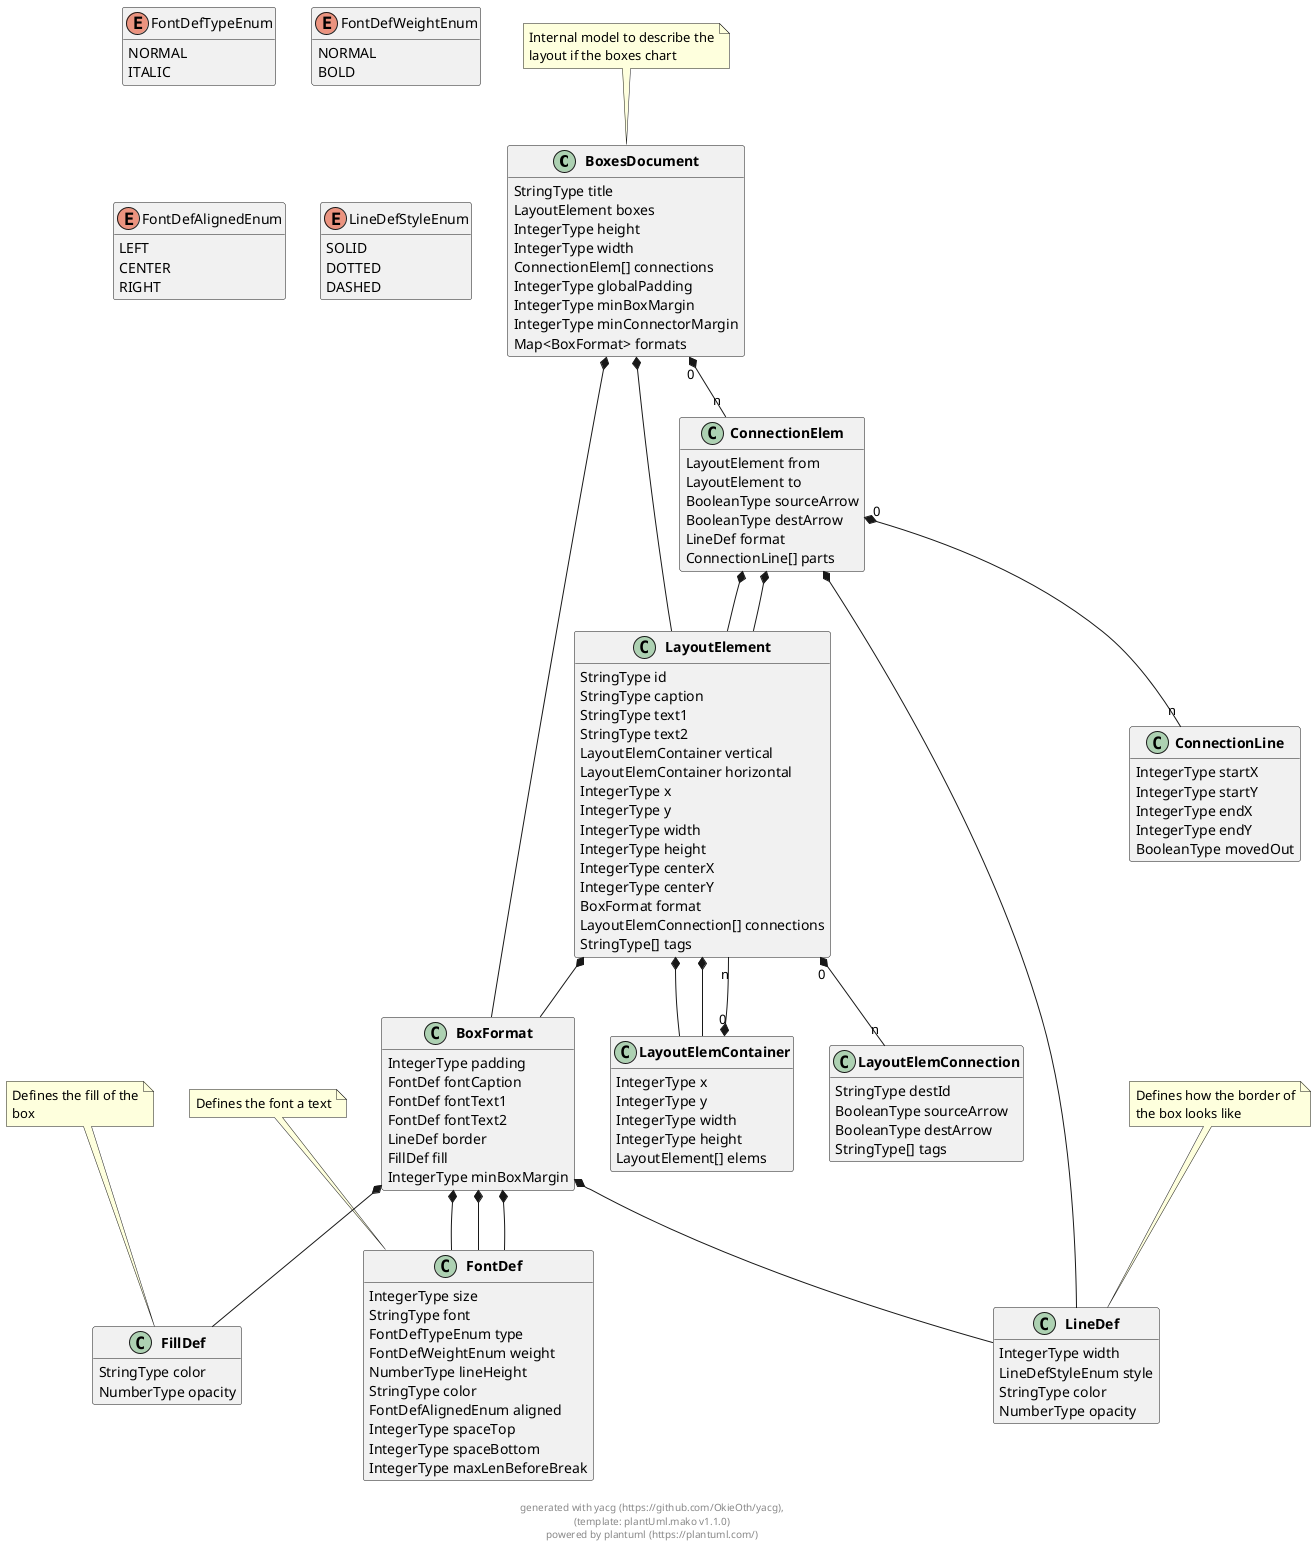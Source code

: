 
@startuml
hide empty methods
hide empty fields


class "**BoxesDocument**" as BoxesDocument {
        StringType title
        LayoutElement boxes
        IntegerType height
        IntegerType width
        ConnectionElem[] connections
        IntegerType globalPadding
        IntegerType minBoxMargin
        IntegerType minConnectorMargin
        Map<BoxFormat> formats
}
note top: Internal model to describe the\nlayout if the boxes chart

 

class "**LayoutElement**" as LayoutElement {
        StringType id
        StringType caption
        StringType text1
        StringType text2
        LayoutElemContainer vertical
        LayoutElemContainer horizontal
        IntegerType x
        IntegerType y
        IntegerType width
        IntegerType height
        IntegerType centerX
        IntegerType centerY
        BoxFormat format
        LayoutElemConnection[] connections
        StringType[] tags
}

 

class "**ConnectionElem**" as ConnectionElem {
        LayoutElement from
        LayoutElement to
        BooleanType sourceArrow
        BooleanType destArrow
        LineDef format
        ConnectionLine[] parts
}

 


class "**BoxFormat**" as BoxFormat {
        IntegerType padding
        FontDef fontCaption
        FontDef fontText1
        FontDef fontText2
        LineDef border
        FillDef fill
        IntegerType minBoxMargin
}

 

class "**LayoutElemContainer**" as LayoutElemContainer {
        IntegerType x
        IntegerType y
        IntegerType width
        IntegerType height
        LayoutElement[] elems
}

 

class "**LayoutElemConnection**" as LayoutElemConnection {
        StringType destId
        BooleanType sourceArrow
        BooleanType destArrow
        StringType[] tags
}

 

class "**ConnectionLine**" as ConnectionLine {
        IntegerType startX
        IntegerType startY
        IntegerType endX
        IntegerType endY
        BooleanType movedOut
}

 

class "**FontDef**" as FontDef {
        IntegerType size
        StringType font
        FontDefTypeEnum type
        FontDefWeightEnum weight
        NumberType lineHeight
        StringType color
        FontDefAlignedEnum aligned
        IntegerType spaceTop
        IntegerType spaceBottom
        IntegerType maxLenBeforeBreak
}
note top: Defines the font a text

 

enum "FontDefTypeEnum" as FontDefTypeEnum {
    NORMAL
    ITALIC
}

enum "FontDefWeightEnum" as FontDefWeightEnum {
    NORMAL
    BOLD
}

enum "FontDefAlignedEnum" as FontDefAlignedEnum {
    LEFT
    CENTER
    RIGHT
}

class "**LineDef**" as LineDef {
        IntegerType width
        LineDefStyleEnum style
        StringType color
        NumberType opacity
}
note top: Defines how the border of\nthe box looks like

 

enum "LineDefStyleEnum" as LineDefStyleEnum {
    SOLID
    DOTTED
    DASHED
}

class "**FillDef**" as FillDef {
        StringType color
        NumberType opacity
}
note top: Defines the fill of the\nbox

 


    

BoxesDocument  *--  LayoutElement



BoxesDocument "0" *-- "n" ConnectionElem




BoxesDocument  *--  BoxFormat

    




LayoutElement  *--  LayoutElemContainer

LayoutElement  *--  LayoutElemContainer







LayoutElement  *--  BoxFormat

LayoutElement "0" *-- "n" LayoutElemConnection


    
ConnectionElem  *--  LayoutElement

ConnectionElem  *--  LayoutElement



ConnectionElem  *--  LineDef

ConnectionElem "0" *-- "n" ConnectionLine

    
    

BoxFormat  *--  FontDef

BoxFormat  *--  FontDef

BoxFormat  *--  FontDef

BoxFormat  *--  LineDef

BoxFormat  *--  FillDef


    




LayoutElemContainer "0" *-- "n" LayoutElement

    




    





    










    
    
    
    




    
    



footer \ngenerated with yacg (https://github.com/OkieOth/yacg),\n(template: plantUml.mako v1.1.0)\npowered by plantuml (https://plantuml.com/)
@enduml